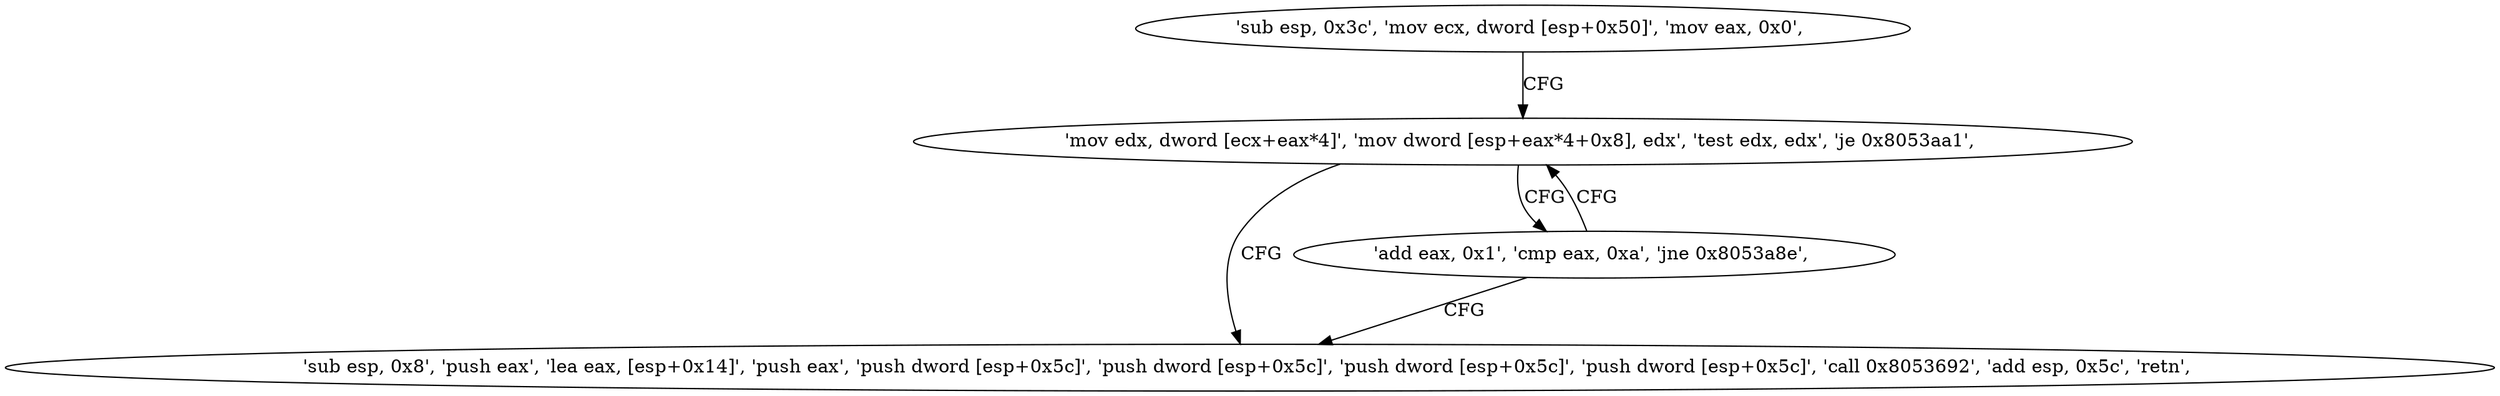 digraph "func" {
"134560386" [label = "'sub esp, 0x3c', 'mov ecx, dword [esp+0x50]', 'mov eax, 0x0', " ]
"134560398" [label = "'mov edx, dword [ecx+eax*4]', 'mov dword [esp+eax*4+0x8], edx', 'test edx, edx', 'je 0x8053aa1', " ]
"134560417" [label = "'sub esp, 0x8', 'push eax', 'lea eax, [esp+0x14]', 'push eax', 'push dword [esp+0x5c]', 'push dword [esp+0x5c]', 'push dword [esp+0x5c]', 'push dword [esp+0x5c]', 'call 0x8053692', 'add esp, 0x5c', 'retn', " ]
"134560409" [label = "'add eax, 0x1', 'cmp eax, 0xa', 'jne 0x8053a8e', " ]
"134560386" -> "134560398" [ label = "CFG" ]
"134560398" -> "134560417" [ label = "CFG" ]
"134560398" -> "134560409" [ label = "CFG" ]
"134560409" -> "134560398" [ label = "CFG" ]
"134560409" -> "134560417" [ label = "CFG" ]
}
